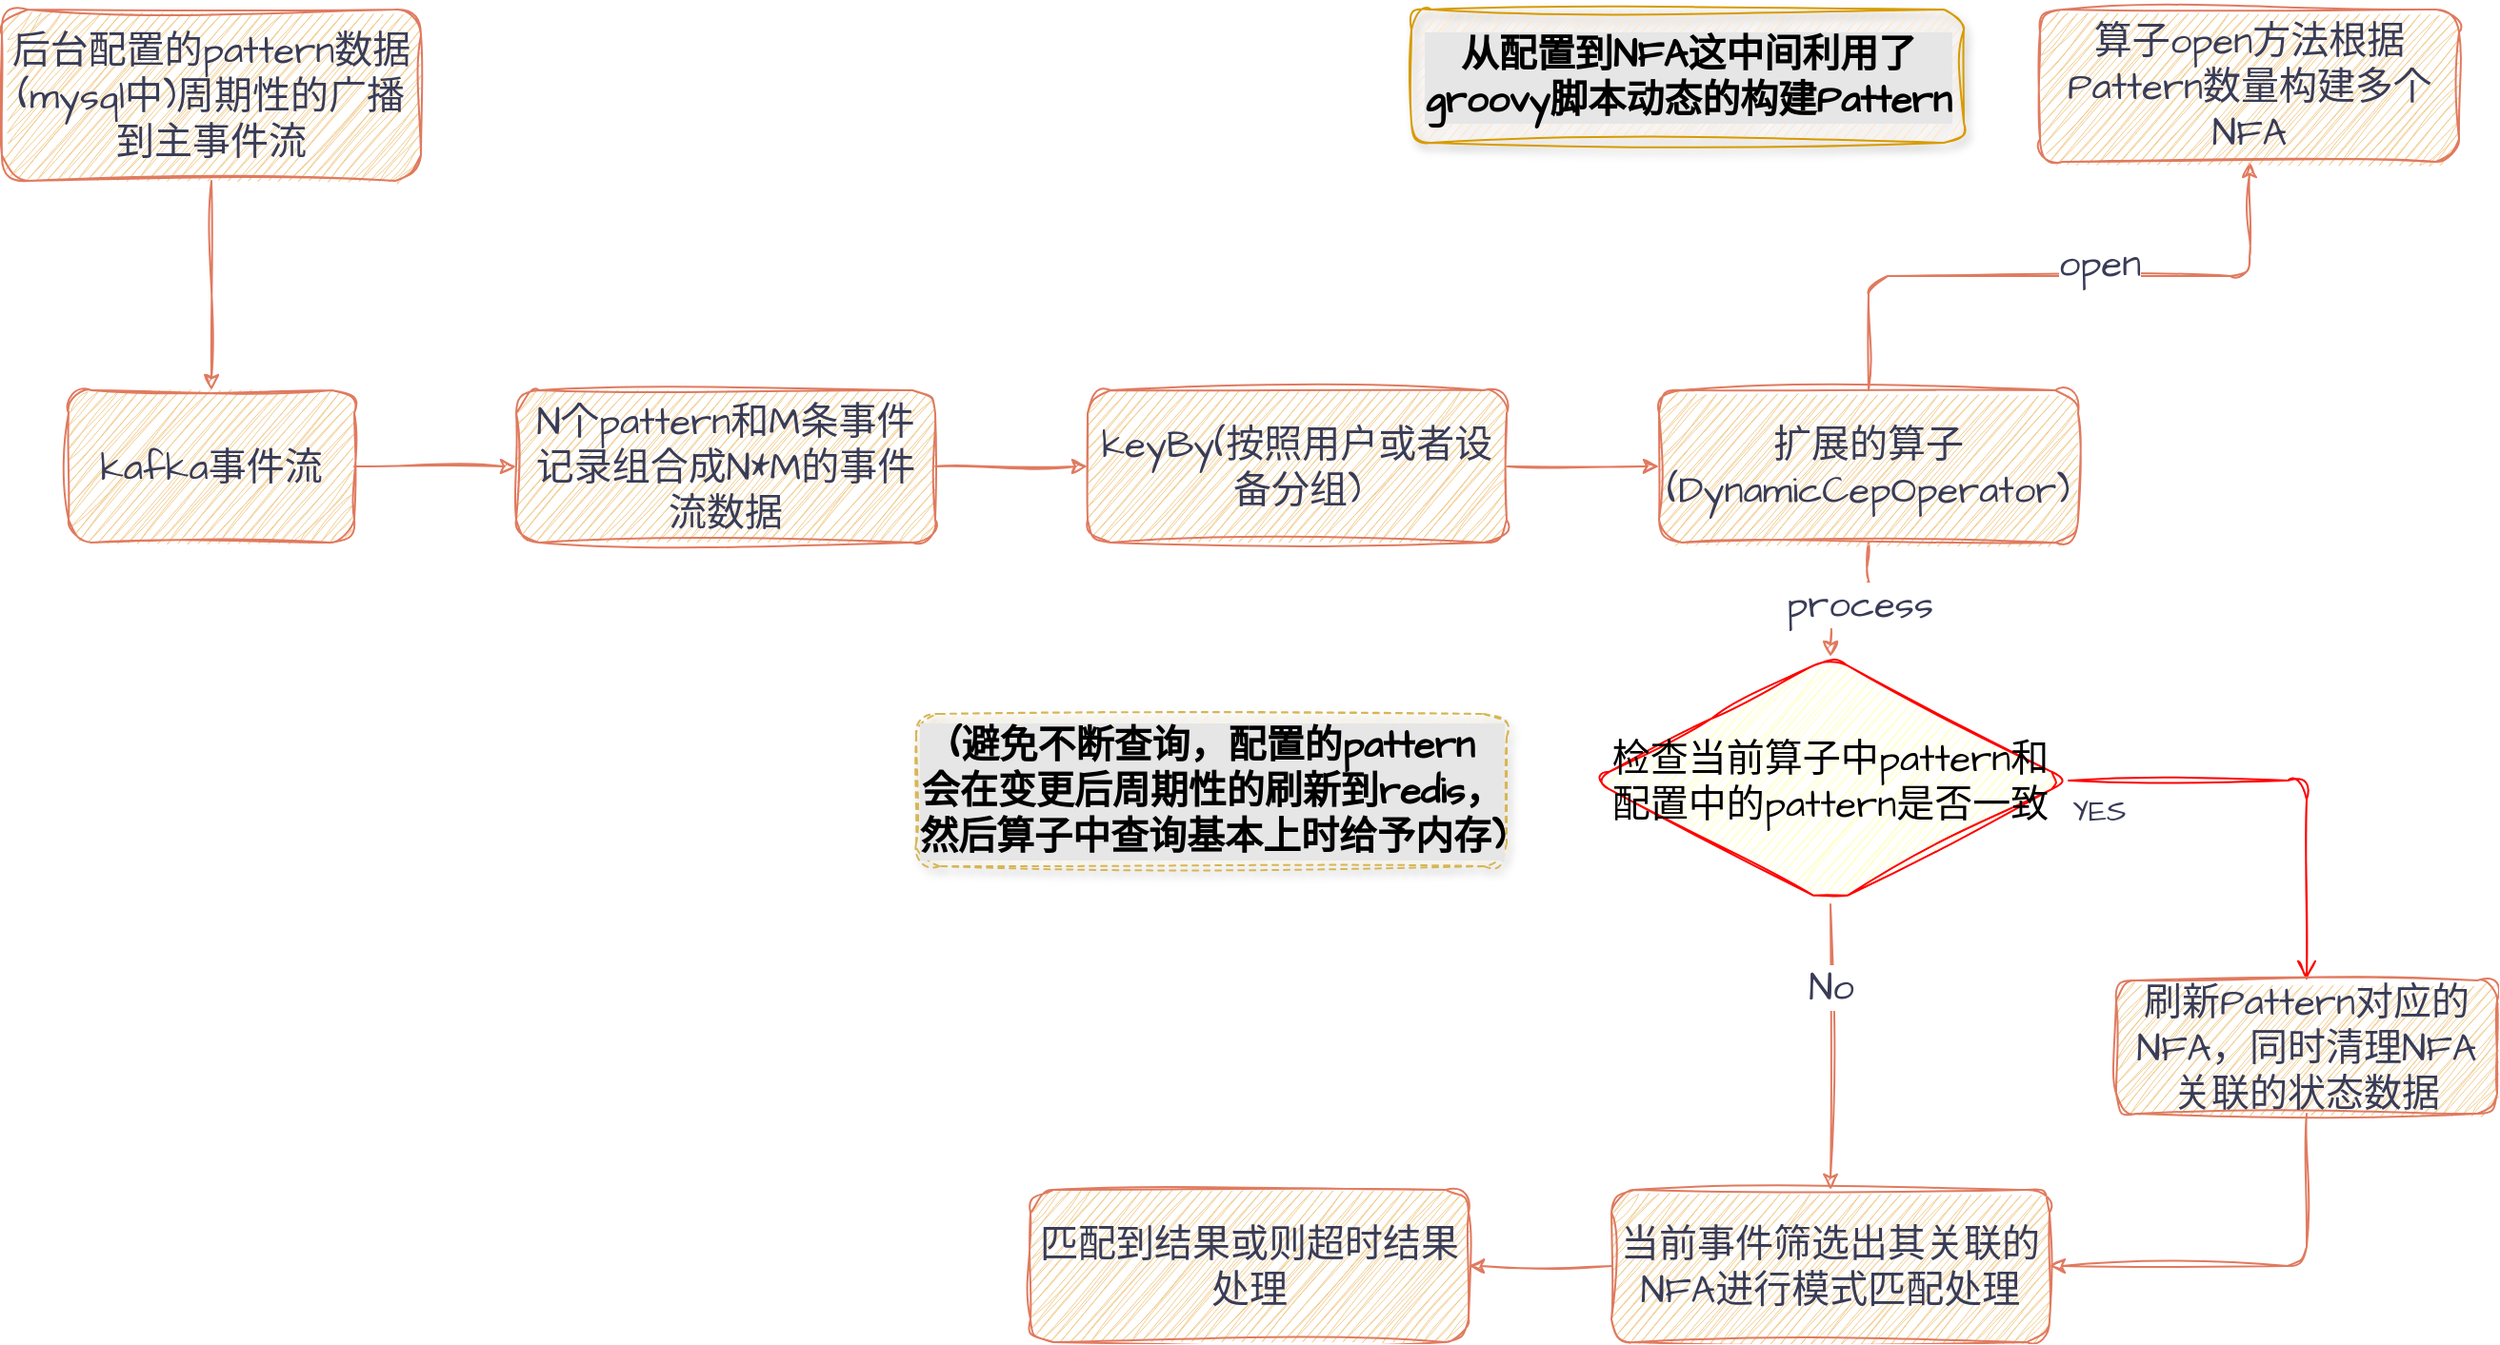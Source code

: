 <mxfile version="21.6.3" type="github">
  <diagram name="第 1 页" id="9DcLRGT_du6rIVWENZZ9">
    <mxGraphModel dx="1272" dy="-1505" grid="1" gridSize="10" guides="1" tooltips="1" connect="1" arrows="1" fold="1" page="1" pageScale="1" pageWidth="850" pageHeight="1100" math="0" shadow="0">
      <root>
        <mxCell id="0" />
        <mxCell id="1" parent="0" />
        <mxCell id="q5AjnhcEnNjp-n8wWTzs-1" value="" style="edgeStyle=orthogonalEdgeStyle;rounded=1;sketch=1;hachureGap=4;jiggle=2;curveFitting=1;orthogonalLoop=1;jettySize=auto;html=1;strokeColor=#E07A5F;fontFamily=Architects Daughter;fontSource=https%3A%2F%2Ffonts.googleapis.com%2Fcss%3Ffamily%3DArchitects%2BDaughter;fontSize=16;fontColor=#393C56;fillColor=#F2CC8F;" edge="1" parent="1" source="q5AjnhcEnNjp-n8wWTzs-2" target="q5AjnhcEnNjp-n8wWTzs-4">
          <mxGeometry relative="1" as="geometry" />
        </mxCell>
        <mxCell id="q5AjnhcEnNjp-n8wWTzs-2" value="后台配置的pattern数据(mysql中)周期性的广播到主事件流" style="rounded=1;whiteSpace=wrap;html=1;sketch=1;hachureGap=4;jiggle=2;curveFitting=1;strokeColor=#E07A5F;fontFamily=Architects Daughter;fontSource=https%3A%2F%2Ffonts.googleapis.com%2Fcss%3Ffamily%3DArchitects%2BDaughter;fontSize=20;fontColor=#393C56;fillColor=#F2CC8F;" vertex="1" parent="1">
          <mxGeometry x="320" y="2960" width="220" height="90" as="geometry" />
        </mxCell>
        <mxCell id="q5AjnhcEnNjp-n8wWTzs-3" value="" style="edgeStyle=orthogonalEdgeStyle;rounded=1;sketch=1;hachureGap=4;jiggle=2;curveFitting=1;orthogonalLoop=1;jettySize=auto;html=1;strokeColor=#E07A5F;fontFamily=Architects Daughter;fontSource=https%3A%2F%2Ffonts.googleapis.com%2Fcss%3Ffamily%3DArchitects%2BDaughter;fontSize=16;fontColor=#393C56;fillColor=#F2CC8F;" edge="1" parent="1" source="q5AjnhcEnNjp-n8wWTzs-4" target="q5AjnhcEnNjp-n8wWTzs-6">
          <mxGeometry relative="1" as="geometry" />
        </mxCell>
        <mxCell id="q5AjnhcEnNjp-n8wWTzs-4" value="kafka事件流" style="rounded=1;whiteSpace=wrap;html=1;sketch=1;hachureGap=4;jiggle=2;curveFitting=1;strokeColor=#E07A5F;fontFamily=Architects Daughter;fontSource=https%3A%2F%2Ffonts.googleapis.com%2Fcss%3Ffamily%3DArchitects%2BDaughter;fontSize=20;fontColor=#393C56;fillColor=#F2CC8F;" vertex="1" parent="1">
          <mxGeometry x="355" y="3160" width="150" height="80" as="geometry" />
        </mxCell>
        <mxCell id="q5AjnhcEnNjp-n8wWTzs-5" value="" style="edgeStyle=orthogonalEdgeStyle;rounded=1;sketch=1;hachureGap=4;jiggle=2;curveFitting=1;orthogonalLoop=1;jettySize=auto;html=1;strokeColor=#E07A5F;fontFamily=Architects Daughter;fontSource=https%3A%2F%2Ffonts.googleapis.com%2Fcss%3Ffamily%3DArchitects%2BDaughter;fontSize=16;fontColor=#393C56;fillColor=#F2CC8F;" edge="1" parent="1" source="q5AjnhcEnNjp-n8wWTzs-6" target="q5AjnhcEnNjp-n8wWTzs-8">
          <mxGeometry relative="1" as="geometry" />
        </mxCell>
        <mxCell id="q5AjnhcEnNjp-n8wWTzs-6" value="N个pattern和M条事件记录组合成N*M的事件流数据" style="rounded=1;whiteSpace=wrap;html=1;sketch=1;hachureGap=4;jiggle=2;curveFitting=1;strokeColor=#E07A5F;fontFamily=Architects Daughter;fontSource=https%3A%2F%2Ffonts.googleapis.com%2Fcss%3Ffamily%3DArchitects%2BDaughter;fontSize=20;fontColor=#393C56;fillColor=#F2CC8F;" vertex="1" parent="1">
          <mxGeometry x="590" y="3160" width="220" height="80" as="geometry" />
        </mxCell>
        <mxCell id="q5AjnhcEnNjp-n8wWTzs-7" value="" style="edgeStyle=orthogonalEdgeStyle;rounded=1;sketch=1;hachureGap=4;jiggle=2;curveFitting=1;orthogonalLoop=1;jettySize=auto;html=1;strokeColor=#E07A5F;fontFamily=Architects Daughter;fontSource=https%3A%2F%2Ffonts.googleapis.com%2Fcss%3Ffamily%3DArchitects%2BDaughter;fontSize=16;fontColor=#393C56;fillColor=#F2CC8F;" edge="1" parent="1" source="q5AjnhcEnNjp-n8wWTzs-8" target="q5AjnhcEnNjp-n8wWTzs-13">
          <mxGeometry relative="1" as="geometry" />
        </mxCell>
        <mxCell id="q5AjnhcEnNjp-n8wWTzs-8" value="keyBy(按照用户或者设备分组)" style="rounded=1;whiteSpace=wrap;html=1;sketch=1;hachureGap=4;jiggle=2;curveFitting=1;strokeColor=#E07A5F;fontFamily=Architects Daughter;fontSource=https%3A%2F%2Ffonts.googleapis.com%2Fcss%3Ffamily%3DArchitects%2BDaughter;fontSize=20;fontColor=#393C56;fillColor=#F2CC8F;" vertex="1" parent="1">
          <mxGeometry x="890" y="3160" width="220" height="80" as="geometry" />
        </mxCell>
        <mxCell id="q5AjnhcEnNjp-n8wWTzs-9" value="" style="edgeStyle=orthogonalEdgeStyle;rounded=1;sketch=1;hachureGap=4;jiggle=2;curveFitting=1;orthogonalLoop=1;jettySize=auto;html=1;strokeColor=#E07A5F;fontFamily=Architects Daughter;fontSource=https%3A%2F%2Ffonts.googleapis.com%2Fcss%3Ffamily%3DArchitects%2BDaughter;fontSize=16;fontColor=#393C56;fillColor=#F2CC8F;" edge="1" parent="1" source="q5AjnhcEnNjp-n8wWTzs-13" target="q5AjnhcEnNjp-n8wWTzs-14">
          <mxGeometry relative="1" as="geometry" />
        </mxCell>
        <mxCell id="q5AjnhcEnNjp-n8wWTzs-10" value="open" style="edgeLabel;html=1;align=center;verticalAlign=middle;resizable=0;points=[];fontSize=20;fontFamily=Architects Daughter;fontColor=#393C56;" vertex="1" connectable="0" parent="q5AjnhcEnNjp-n8wWTzs-9">
          <mxGeometry x="0.127" y="7" relative="1" as="geometry">
            <mxPoint as="offset" />
          </mxGeometry>
        </mxCell>
        <mxCell id="q5AjnhcEnNjp-n8wWTzs-11" value="" style="edgeStyle=orthogonalEdgeStyle;rounded=1;sketch=1;hachureGap=4;jiggle=2;curveFitting=1;orthogonalLoop=1;jettySize=auto;html=1;strokeColor=#E07A5F;fontFamily=Architects Daughter;fontSource=https%3A%2F%2Ffonts.googleapis.com%2Fcss%3Ffamily%3DArchitects%2BDaughter;fontSize=16;fontColor=#393C56;fillColor=#F2CC8F;entryX=0.5;entryY=0;entryDx=0;entryDy=0;" edge="1" parent="1" source="q5AjnhcEnNjp-n8wWTzs-13" target="q5AjnhcEnNjp-n8wWTzs-17">
          <mxGeometry relative="1" as="geometry">
            <mxPoint x="1550.0" y="3200" as="targetPoint" />
          </mxGeometry>
        </mxCell>
        <mxCell id="q5AjnhcEnNjp-n8wWTzs-12" value="process" style="edgeLabel;html=1;align=center;verticalAlign=middle;resizable=0;points=[];fontSize=20;fontFamily=Architects Daughter;fontColor=#393C56;" vertex="1" connectable="0" parent="q5AjnhcEnNjp-n8wWTzs-11">
          <mxGeometry x="-0.123" y="2" relative="1" as="geometry">
            <mxPoint as="offset" />
          </mxGeometry>
        </mxCell>
        <mxCell id="q5AjnhcEnNjp-n8wWTzs-13" value="扩展的算子(DynamicCepOperator)" style="rounded=1;whiteSpace=wrap;html=1;sketch=1;hachureGap=4;jiggle=2;curveFitting=1;strokeColor=#E07A5F;fontFamily=Architects Daughter;fontSource=https%3A%2F%2Ffonts.googleapis.com%2Fcss%3Ffamily%3DArchitects%2BDaughter;fontSize=20;fontColor=#393C56;fillColor=#F2CC8F;" vertex="1" parent="1">
          <mxGeometry x="1190" y="3160" width="220" height="80" as="geometry" />
        </mxCell>
        <mxCell id="q5AjnhcEnNjp-n8wWTzs-14" value="算子open方法根据Pattern数量构建多个NFA" style="rounded=1;whiteSpace=wrap;html=1;sketch=1;hachureGap=4;jiggle=2;curveFitting=1;strokeColor=#E07A5F;fontFamily=Architects Daughter;fontSource=https%3A%2F%2Ffonts.googleapis.com%2Fcss%3Ffamily%3DArchitects%2BDaughter;fontSize=20;fontColor=#393C56;fillColor=#F2CC8F;" vertex="1" parent="1">
          <mxGeometry x="1390" y="2960" width="220" height="80" as="geometry" />
        </mxCell>
        <mxCell id="q5AjnhcEnNjp-n8wWTzs-15" value="" style="edgeStyle=orthogonalEdgeStyle;rounded=1;sketch=1;hachureGap=4;jiggle=2;curveFitting=1;orthogonalLoop=1;jettySize=auto;html=1;strokeColor=#E07A5F;fontFamily=Architects Daughter;fontSource=https%3A%2F%2Ffonts.googleapis.com%2Fcss%3Ffamily%3DArchitects%2BDaughter;fontSize=16;fontColor=#393C56;fillColor=#F2CC8F;" edge="1" parent="1" source="q5AjnhcEnNjp-n8wWTzs-17" target="q5AjnhcEnNjp-n8wWTzs-23">
          <mxGeometry relative="1" as="geometry" />
        </mxCell>
        <mxCell id="q5AjnhcEnNjp-n8wWTzs-16" value="No" style="edgeLabel;html=1;align=center;verticalAlign=middle;resizable=0;points=[];fontSize=20;fontFamily=Architects Daughter;fontColor=#393C56;" vertex="1" connectable="0" parent="q5AjnhcEnNjp-n8wWTzs-15">
          <mxGeometry x="-0.425" relative="1" as="geometry">
            <mxPoint as="offset" />
          </mxGeometry>
        </mxCell>
        <mxCell id="q5AjnhcEnNjp-n8wWTzs-17" value="检查当前算子中pattern和配置中的pattern是否一致" style="rhombus;whiteSpace=wrap;html=1;fontColor=#000000;fillColor=#ffffc0;strokeColor=#ff0000;rounded=1;sketch=1;hachureGap=4;jiggle=2;curveFitting=1;fontFamily=Architects Daughter;fontSource=https%3A%2F%2Ffonts.googleapis.com%2Fcss%3Ffamily%3DArchitects%2BDaughter;fontSize=20;shadow=0;" vertex="1" parent="1">
          <mxGeometry x="1155" y="3300" width="250" height="130" as="geometry" />
        </mxCell>
        <mxCell id="q5AjnhcEnNjp-n8wWTzs-18" value="YES" style="edgeStyle=orthogonalEdgeStyle;html=1;align=left;verticalAlign=top;endArrow=open;endSize=8;strokeColor=#ff0000;rounded=1;sketch=1;hachureGap=4;jiggle=2;curveFitting=1;fontFamily=Architects Daughter;fontSource=https%3A%2F%2Ffonts.googleapis.com%2Fcss%3Ffamily%3DArchitects%2BDaughter;fontSize=16;fontColor=#393C56;fillColor=#F2CC8F;entryX=0.5;entryY=0;entryDx=0;entryDy=0;" edge="1" parent="1" source="q5AjnhcEnNjp-n8wWTzs-17" target="q5AjnhcEnNjp-n8wWTzs-21">
          <mxGeometry x="-1" relative="1" as="geometry">
            <mxPoint x="1500" y="3470" as="targetPoint" />
          </mxGeometry>
        </mxCell>
        <mxCell id="q5AjnhcEnNjp-n8wWTzs-19" value="&lt;div style=&quot;border-color: var(--border-color);&quot;&gt;(避免不断查询，配置的pattern&lt;/div&gt;&lt;div style=&quot;border-color: var(--border-color);&quot;&gt;会在变更后周期性的刷新到redis，&lt;/div&gt;&lt;div style=&quot;border-color: var(--border-color);&quot;&gt;然后算子中查询基本上时给予内存)&lt;/div&gt;" style="text;align=center;fontStyle=1;verticalAlign=middle;spacingLeft=3;spacingRight=3;strokeColor=#d6b656;rotatable=0;points=[[0,0.5],[1,0.5]];portConstraint=eastwest;html=1;fontSize=20;fontFamily=Architects Daughter;labelBackgroundColor=#E6E6E6;shadow=1;rounded=1;glass=0;dashed=1;fillColor=#fff2cc;sketch=1;curveFitting=1;jiggle=2;labelBorderColor=none;" vertex="1" parent="1">
          <mxGeometry x="800" y="3330" width="310" height="80" as="geometry" />
        </mxCell>
        <mxCell id="q5AjnhcEnNjp-n8wWTzs-20" style="edgeStyle=orthogonalEdgeStyle;rounded=1;sketch=1;hachureGap=4;jiggle=2;curveFitting=1;orthogonalLoop=1;jettySize=auto;html=1;entryX=1;entryY=0.5;entryDx=0;entryDy=0;strokeColor=#E07A5F;fontFamily=Architects Daughter;fontSource=https%3A%2F%2Ffonts.googleapis.com%2Fcss%3Ffamily%3DArchitects%2BDaughter;fontSize=16;fontColor=#393C56;fillColor=#F2CC8F;exitX=0.5;exitY=1;exitDx=0;exitDy=0;" edge="1" parent="1" source="q5AjnhcEnNjp-n8wWTzs-21" target="q5AjnhcEnNjp-n8wWTzs-23">
          <mxGeometry relative="1" as="geometry" />
        </mxCell>
        <mxCell id="q5AjnhcEnNjp-n8wWTzs-21" value="刷新Pattern对应的NFA，同时清理NFA关联的状态数据" style="rounded=1;whiteSpace=wrap;html=1;sketch=1;hachureGap=4;jiggle=2;curveFitting=1;strokeColor=#E07A5F;fontFamily=Architects Daughter;fontSource=https%3A%2F%2Ffonts.googleapis.com%2Fcss%3Ffamily%3DArchitects%2BDaughter;fontSize=20;fontColor=#393C56;fillColor=#F2CC8F;" vertex="1" parent="1">
          <mxGeometry x="1430" y="3470" width="200" height="70" as="geometry" />
        </mxCell>
        <mxCell id="q5AjnhcEnNjp-n8wWTzs-22" value="" style="edgeStyle=orthogonalEdgeStyle;rounded=1;sketch=1;hachureGap=4;jiggle=2;curveFitting=1;orthogonalLoop=1;jettySize=auto;html=1;strokeColor=#E07A5F;fontFamily=Architects Daughter;fontSource=https%3A%2F%2Ffonts.googleapis.com%2Fcss%3Ffamily%3DArchitects%2BDaughter;fontSize=16;fontColor=#393C56;fillColor=#F2CC8F;" edge="1" parent="1" source="q5AjnhcEnNjp-n8wWTzs-23" target="q5AjnhcEnNjp-n8wWTzs-24">
          <mxGeometry relative="1" as="geometry" />
        </mxCell>
        <mxCell id="q5AjnhcEnNjp-n8wWTzs-23" value="当前事件筛选出其关联的NFA进行模式匹配处理" style="rounded=1;whiteSpace=wrap;html=1;sketch=1;hachureGap=4;jiggle=2;curveFitting=1;strokeColor=#E07A5F;fontFamily=Architects Daughter;fontSource=https%3A%2F%2Ffonts.googleapis.com%2Fcss%3Ffamily%3DArchitects%2BDaughter;fontSize=20;fontColor=#393C56;fillColor=#F2CC8F;" vertex="1" parent="1">
          <mxGeometry x="1165" y="3580" width="230" height="80" as="geometry" />
        </mxCell>
        <mxCell id="q5AjnhcEnNjp-n8wWTzs-24" value="匹配到结果或则超时结果处理" style="rounded=1;whiteSpace=wrap;html=1;sketch=1;hachureGap=4;jiggle=2;curveFitting=1;strokeColor=#E07A5F;fontFamily=Architects Daughter;fontSource=https%3A%2F%2Ffonts.googleapis.com%2Fcss%3Ffamily%3DArchitects%2BDaughter;fontSize=20;fontColor=#393C56;fillColor=#F2CC8F;" vertex="1" parent="1">
          <mxGeometry x="860" y="3580" width="230" height="80" as="geometry" />
        </mxCell>
        <mxCell id="q5AjnhcEnNjp-n8wWTzs-25" value="从配置到NFA这中间利用了&lt;br&gt;groovy脚本动态的构建Pattern" style="text;align=center;fontStyle=1;verticalAlign=middle;spacingLeft=3;spacingRight=3;strokeColor=#d79b00;rotatable=0;points=[[0,0.5],[1,0.5]];portConstraint=eastwest;html=1;fontSize=20;fontFamily=Architects Daughter;labelBackgroundColor=#E6E6E6;sketch=1;curveFitting=1;jiggle=2;shadow=1;rounded=1;glass=0;fillColor=#ffe6cc;" vertex="1" parent="1">
          <mxGeometry x="1060" y="2960" width="290" height="70" as="geometry" />
        </mxCell>
      </root>
    </mxGraphModel>
  </diagram>
</mxfile>
